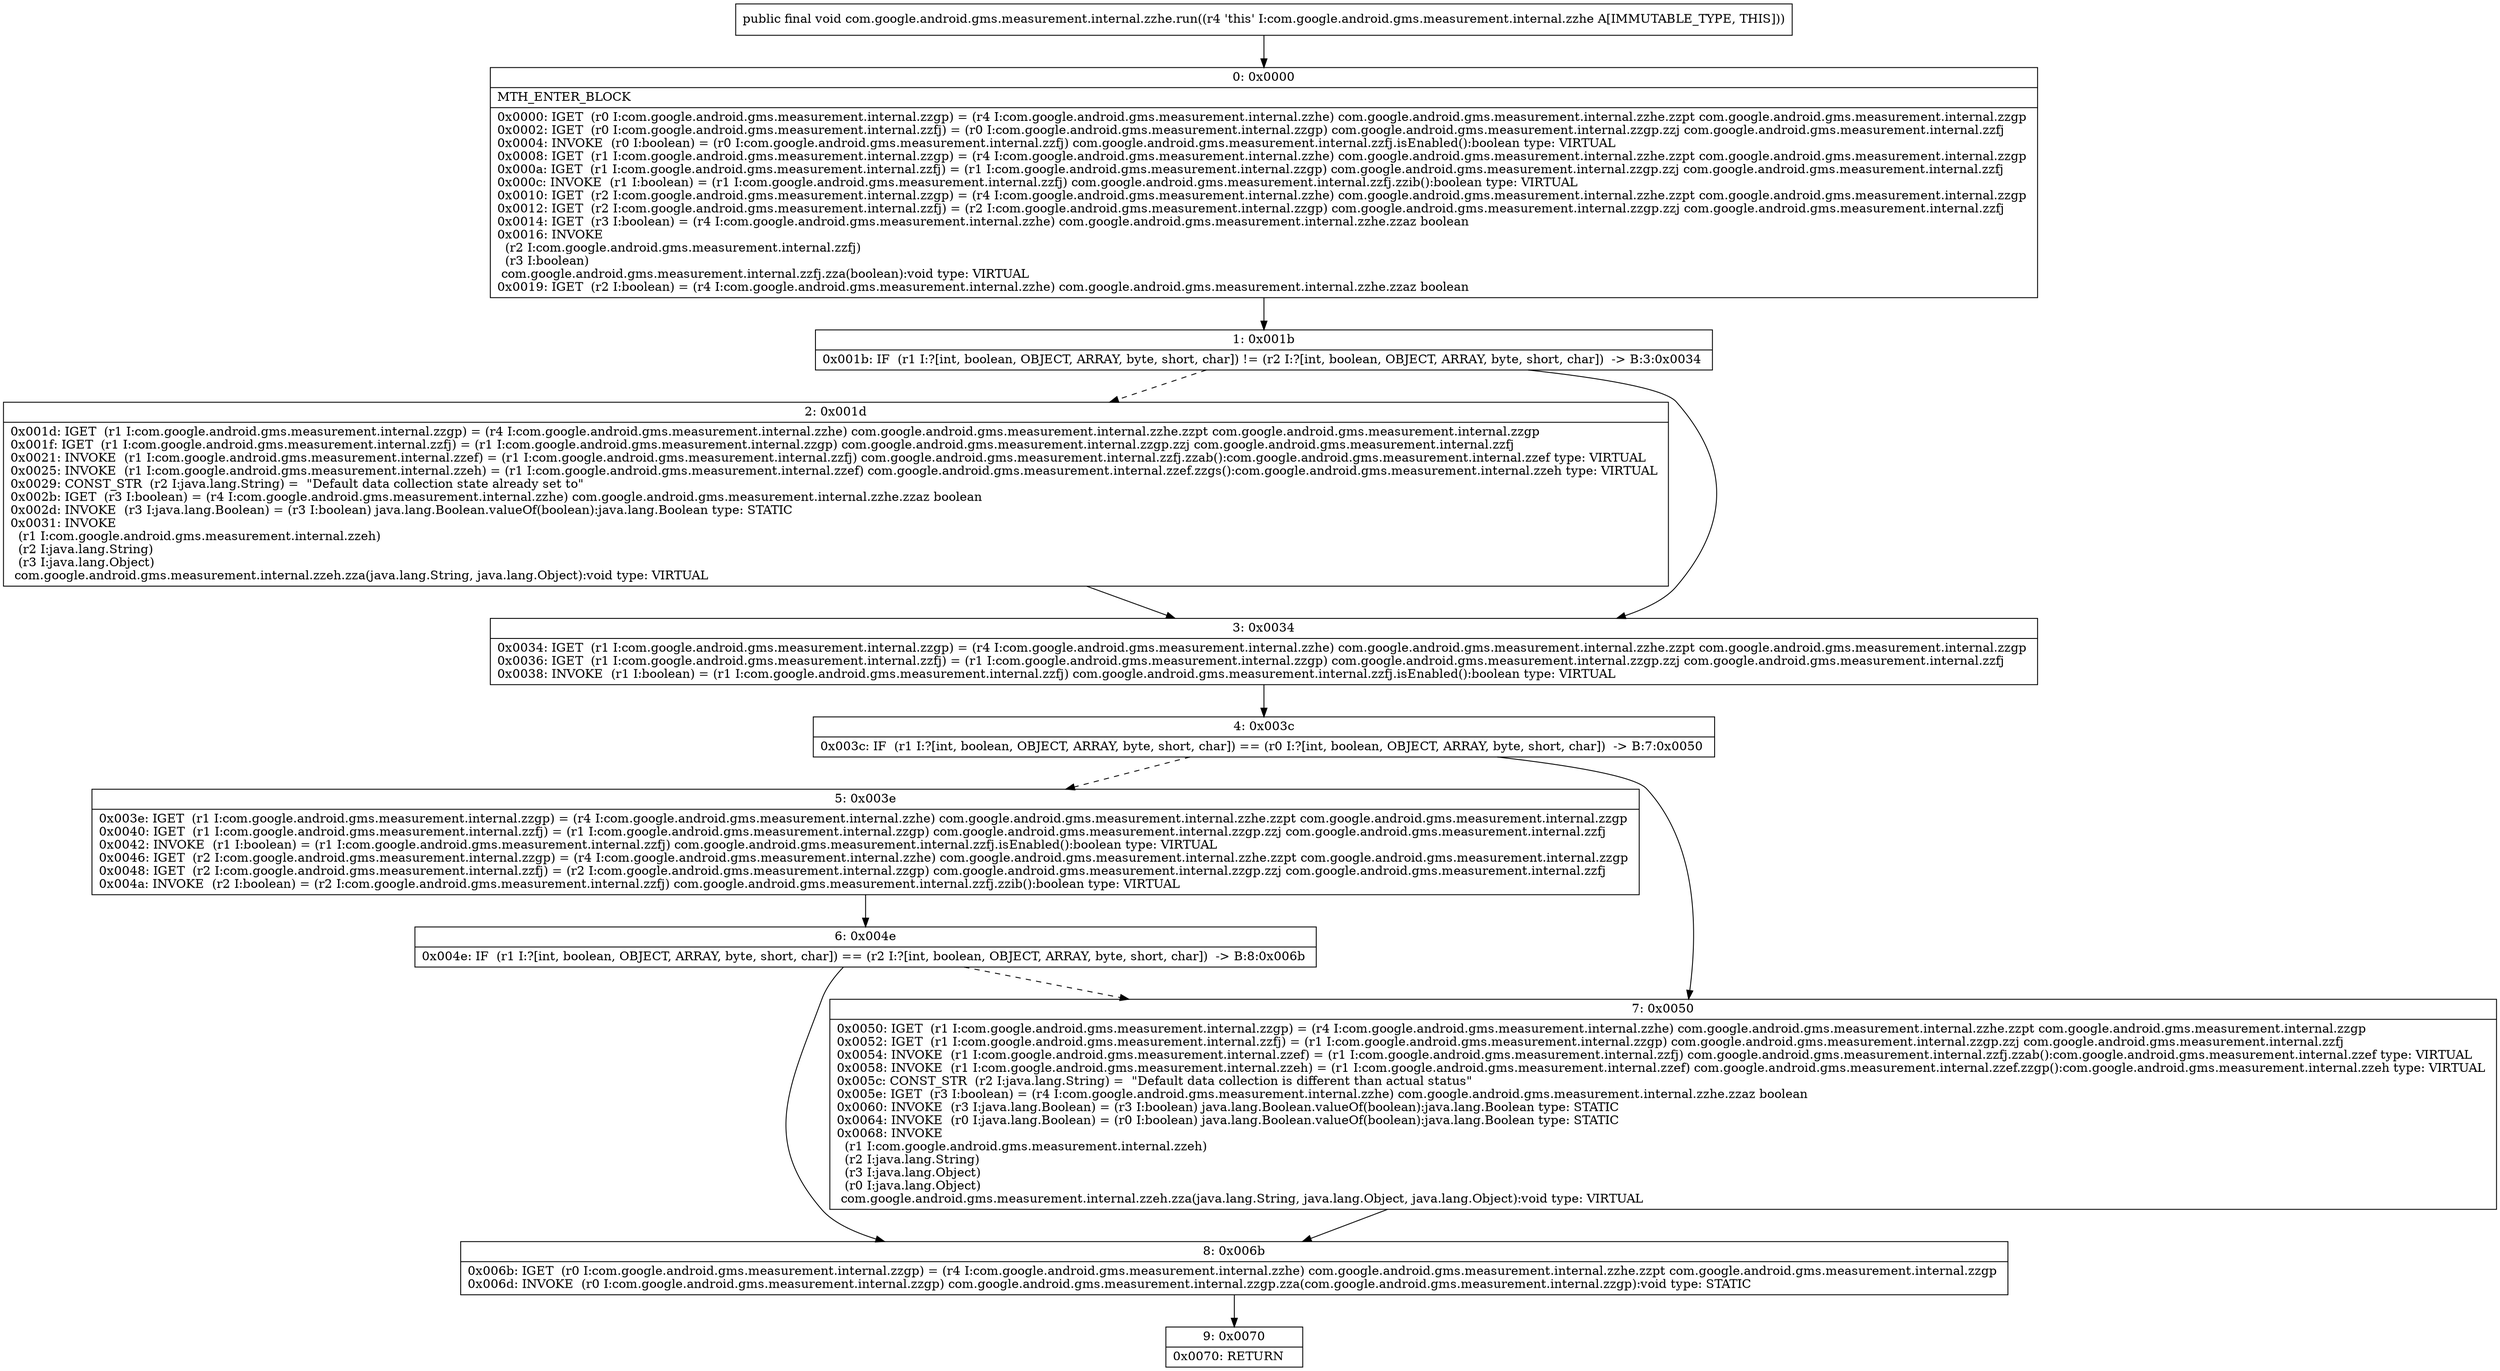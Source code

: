 digraph "CFG forcom.google.android.gms.measurement.internal.zzhe.run()V" {
Node_0 [shape=record,label="{0\:\ 0x0000|MTH_ENTER_BLOCK\l|0x0000: IGET  (r0 I:com.google.android.gms.measurement.internal.zzgp) = (r4 I:com.google.android.gms.measurement.internal.zzhe) com.google.android.gms.measurement.internal.zzhe.zzpt com.google.android.gms.measurement.internal.zzgp \l0x0002: IGET  (r0 I:com.google.android.gms.measurement.internal.zzfj) = (r0 I:com.google.android.gms.measurement.internal.zzgp) com.google.android.gms.measurement.internal.zzgp.zzj com.google.android.gms.measurement.internal.zzfj \l0x0004: INVOKE  (r0 I:boolean) = (r0 I:com.google.android.gms.measurement.internal.zzfj) com.google.android.gms.measurement.internal.zzfj.isEnabled():boolean type: VIRTUAL \l0x0008: IGET  (r1 I:com.google.android.gms.measurement.internal.zzgp) = (r4 I:com.google.android.gms.measurement.internal.zzhe) com.google.android.gms.measurement.internal.zzhe.zzpt com.google.android.gms.measurement.internal.zzgp \l0x000a: IGET  (r1 I:com.google.android.gms.measurement.internal.zzfj) = (r1 I:com.google.android.gms.measurement.internal.zzgp) com.google.android.gms.measurement.internal.zzgp.zzj com.google.android.gms.measurement.internal.zzfj \l0x000c: INVOKE  (r1 I:boolean) = (r1 I:com.google.android.gms.measurement.internal.zzfj) com.google.android.gms.measurement.internal.zzfj.zzib():boolean type: VIRTUAL \l0x0010: IGET  (r2 I:com.google.android.gms.measurement.internal.zzgp) = (r4 I:com.google.android.gms.measurement.internal.zzhe) com.google.android.gms.measurement.internal.zzhe.zzpt com.google.android.gms.measurement.internal.zzgp \l0x0012: IGET  (r2 I:com.google.android.gms.measurement.internal.zzfj) = (r2 I:com.google.android.gms.measurement.internal.zzgp) com.google.android.gms.measurement.internal.zzgp.zzj com.google.android.gms.measurement.internal.zzfj \l0x0014: IGET  (r3 I:boolean) = (r4 I:com.google.android.gms.measurement.internal.zzhe) com.google.android.gms.measurement.internal.zzhe.zzaz boolean \l0x0016: INVOKE  \l  (r2 I:com.google.android.gms.measurement.internal.zzfj)\l  (r3 I:boolean)\l com.google.android.gms.measurement.internal.zzfj.zza(boolean):void type: VIRTUAL \l0x0019: IGET  (r2 I:boolean) = (r4 I:com.google.android.gms.measurement.internal.zzhe) com.google.android.gms.measurement.internal.zzhe.zzaz boolean \l}"];
Node_1 [shape=record,label="{1\:\ 0x001b|0x001b: IF  (r1 I:?[int, boolean, OBJECT, ARRAY, byte, short, char]) != (r2 I:?[int, boolean, OBJECT, ARRAY, byte, short, char])  \-\> B:3:0x0034 \l}"];
Node_2 [shape=record,label="{2\:\ 0x001d|0x001d: IGET  (r1 I:com.google.android.gms.measurement.internal.zzgp) = (r4 I:com.google.android.gms.measurement.internal.zzhe) com.google.android.gms.measurement.internal.zzhe.zzpt com.google.android.gms.measurement.internal.zzgp \l0x001f: IGET  (r1 I:com.google.android.gms.measurement.internal.zzfj) = (r1 I:com.google.android.gms.measurement.internal.zzgp) com.google.android.gms.measurement.internal.zzgp.zzj com.google.android.gms.measurement.internal.zzfj \l0x0021: INVOKE  (r1 I:com.google.android.gms.measurement.internal.zzef) = (r1 I:com.google.android.gms.measurement.internal.zzfj) com.google.android.gms.measurement.internal.zzfj.zzab():com.google.android.gms.measurement.internal.zzef type: VIRTUAL \l0x0025: INVOKE  (r1 I:com.google.android.gms.measurement.internal.zzeh) = (r1 I:com.google.android.gms.measurement.internal.zzef) com.google.android.gms.measurement.internal.zzef.zzgs():com.google.android.gms.measurement.internal.zzeh type: VIRTUAL \l0x0029: CONST_STR  (r2 I:java.lang.String) =  \"Default data collection state already set to\" \l0x002b: IGET  (r3 I:boolean) = (r4 I:com.google.android.gms.measurement.internal.zzhe) com.google.android.gms.measurement.internal.zzhe.zzaz boolean \l0x002d: INVOKE  (r3 I:java.lang.Boolean) = (r3 I:boolean) java.lang.Boolean.valueOf(boolean):java.lang.Boolean type: STATIC \l0x0031: INVOKE  \l  (r1 I:com.google.android.gms.measurement.internal.zzeh)\l  (r2 I:java.lang.String)\l  (r3 I:java.lang.Object)\l com.google.android.gms.measurement.internal.zzeh.zza(java.lang.String, java.lang.Object):void type: VIRTUAL \l}"];
Node_3 [shape=record,label="{3\:\ 0x0034|0x0034: IGET  (r1 I:com.google.android.gms.measurement.internal.zzgp) = (r4 I:com.google.android.gms.measurement.internal.zzhe) com.google.android.gms.measurement.internal.zzhe.zzpt com.google.android.gms.measurement.internal.zzgp \l0x0036: IGET  (r1 I:com.google.android.gms.measurement.internal.zzfj) = (r1 I:com.google.android.gms.measurement.internal.zzgp) com.google.android.gms.measurement.internal.zzgp.zzj com.google.android.gms.measurement.internal.zzfj \l0x0038: INVOKE  (r1 I:boolean) = (r1 I:com.google.android.gms.measurement.internal.zzfj) com.google.android.gms.measurement.internal.zzfj.isEnabled():boolean type: VIRTUAL \l}"];
Node_4 [shape=record,label="{4\:\ 0x003c|0x003c: IF  (r1 I:?[int, boolean, OBJECT, ARRAY, byte, short, char]) == (r0 I:?[int, boolean, OBJECT, ARRAY, byte, short, char])  \-\> B:7:0x0050 \l}"];
Node_5 [shape=record,label="{5\:\ 0x003e|0x003e: IGET  (r1 I:com.google.android.gms.measurement.internal.zzgp) = (r4 I:com.google.android.gms.measurement.internal.zzhe) com.google.android.gms.measurement.internal.zzhe.zzpt com.google.android.gms.measurement.internal.zzgp \l0x0040: IGET  (r1 I:com.google.android.gms.measurement.internal.zzfj) = (r1 I:com.google.android.gms.measurement.internal.zzgp) com.google.android.gms.measurement.internal.zzgp.zzj com.google.android.gms.measurement.internal.zzfj \l0x0042: INVOKE  (r1 I:boolean) = (r1 I:com.google.android.gms.measurement.internal.zzfj) com.google.android.gms.measurement.internal.zzfj.isEnabled():boolean type: VIRTUAL \l0x0046: IGET  (r2 I:com.google.android.gms.measurement.internal.zzgp) = (r4 I:com.google.android.gms.measurement.internal.zzhe) com.google.android.gms.measurement.internal.zzhe.zzpt com.google.android.gms.measurement.internal.zzgp \l0x0048: IGET  (r2 I:com.google.android.gms.measurement.internal.zzfj) = (r2 I:com.google.android.gms.measurement.internal.zzgp) com.google.android.gms.measurement.internal.zzgp.zzj com.google.android.gms.measurement.internal.zzfj \l0x004a: INVOKE  (r2 I:boolean) = (r2 I:com.google.android.gms.measurement.internal.zzfj) com.google.android.gms.measurement.internal.zzfj.zzib():boolean type: VIRTUAL \l}"];
Node_6 [shape=record,label="{6\:\ 0x004e|0x004e: IF  (r1 I:?[int, boolean, OBJECT, ARRAY, byte, short, char]) == (r2 I:?[int, boolean, OBJECT, ARRAY, byte, short, char])  \-\> B:8:0x006b \l}"];
Node_7 [shape=record,label="{7\:\ 0x0050|0x0050: IGET  (r1 I:com.google.android.gms.measurement.internal.zzgp) = (r4 I:com.google.android.gms.measurement.internal.zzhe) com.google.android.gms.measurement.internal.zzhe.zzpt com.google.android.gms.measurement.internal.zzgp \l0x0052: IGET  (r1 I:com.google.android.gms.measurement.internal.zzfj) = (r1 I:com.google.android.gms.measurement.internal.zzgp) com.google.android.gms.measurement.internal.zzgp.zzj com.google.android.gms.measurement.internal.zzfj \l0x0054: INVOKE  (r1 I:com.google.android.gms.measurement.internal.zzef) = (r1 I:com.google.android.gms.measurement.internal.zzfj) com.google.android.gms.measurement.internal.zzfj.zzab():com.google.android.gms.measurement.internal.zzef type: VIRTUAL \l0x0058: INVOKE  (r1 I:com.google.android.gms.measurement.internal.zzeh) = (r1 I:com.google.android.gms.measurement.internal.zzef) com.google.android.gms.measurement.internal.zzef.zzgp():com.google.android.gms.measurement.internal.zzeh type: VIRTUAL \l0x005c: CONST_STR  (r2 I:java.lang.String) =  \"Default data collection is different than actual status\" \l0x005e: IGET  (r3 I:boolean) = (r4 I:com.google.android.gms.measurement.internal.zzhe) com.google.android.gms.measurement.internal.zzhe.zzaz boolean \l0x0060: INVOKE  (r3 I:java.lang.Boolean) = (r3 I:boolean) java.lang.Boolean.valueOf(boolean):java.lang.Boolean type: STATIC \l0x0064: INVOKE  (r0 I:java.lang.Boolean) = (r0 I:boolean) java.lang.Boolean.valueOf(boolean):java.lang.Boolean type: STATIC \l0x0068: INVOKE  \l  (r1 I:com.google.android.gms.measurement.internal.zzeh)\l  (r2 I:java.lang.String)\l  (r3 I:java.lang.Object)\l  (r0 I:java.lang.Object)\l com.google.android.gms.measurement.internal.zzeh.zza(java.lang.String, java.lang.Object, java.lang.Object):void type: VIRTUAL \l}"];
Node_8 [shape=record,label="{8\:\ 0x006b|0x006b: IGET  (r0 I:com.google.android.gms.measurement.internal.zzgp) = (r4 I:com.google.android.gms.measurement.internal.zzhe) com.google.android.gms.measurement.internal.zzhe.zzpt com.google.android.gms.measurement.internal.zzgp \l0x006d: INVOKE  (r0 I:com.google.android.gms.measurement.internal.zzgp) com.google.android.gms.measurement.internal.zzgp.zza(com.google.android.gms.measurement.internal.zzgp):void type: STATIC \l}"];
Node_9 [shape=record,label="{9\:\ 0x0070|0x0070: RETURN   \l}"];
MethodNode[shape=record,label="{public final void com.google.android.gms.measurement.internal.zzhe.run((r4 'this' I:com.google.android.gms.measurement.internal.zzhe A[IMMUTABLE_TYPE, THIS])) }"];
MethodNode -> Node_0;
Node_0 -> Node_1;
Node_1 -> Node_2[style=dashed];
Node_1 -> Node_3;
Node_2 -> Node_3;
Node_3 -> Node_4;
Node_4 -> Node_5[style=dashed];
Node_4 -> Node_7;
Node_5 -> Node_6;
Node_6 -> Node_7[style=dashed];
Node_6 -> Node_8;
Node_7 -> Node_8;
Node_8 -> Node_9;
}

